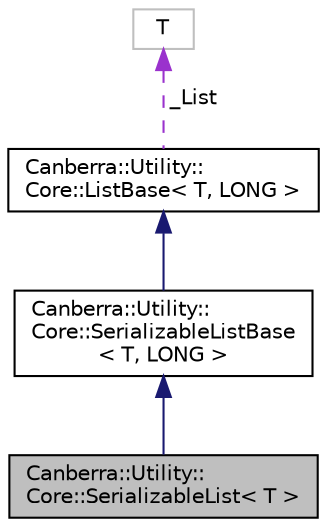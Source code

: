 digraph "Canberra::Utility::Core::SerializableList&lt; T &gt;"
{
  edge [fontname="Helvetica",fontsize="10",labelfontname="Helvetica",labelfontsize="10"];
  node [fontname="Helvetica",fontsize="10",shape=record];
  Node3 [label="Canberra::Utility::\lCore::SerializableList\< T \>",height=0.2,width=0.4,color="black", fillcolor="grey75", style="filled", fontcolor="black"];
  Node4 -> Node3 [dir="back",color="midnightblue",fontsize="10",style="solid"];
  Node4 [label="Canberra::Utility::\lCore::SerializableListBase\l\< T, LONG \>",height=0.2,width=0.4,color="black", fillcolor="white", style="filled",URL="$de/d13/class_canberra_1_1_utility_1_1_core_1_1_serializable_list_base.html"];
  Node5 -> Node4 [dir="back",color="midnightblue",fontsize="10",style="solid"];
  Node5 [label="Canberra::Utility::\lCore::ListBase\< T, LONG \>",height=0.2,width=0.4,color="black", fillcolor="white", style="filled",URL="$d9/d6e/class_canberra_1_1_utility_1_1_core_1_1_list_base.html"];
  Node6 -> Node5 [dir="back",color="darkorchid3",fontsize="10",style="dashed",label=" _List" ];
  Node6 [label="T",height=0.2,width=0.4,color="grey75", fillcolor="white", style="filled"];
}
